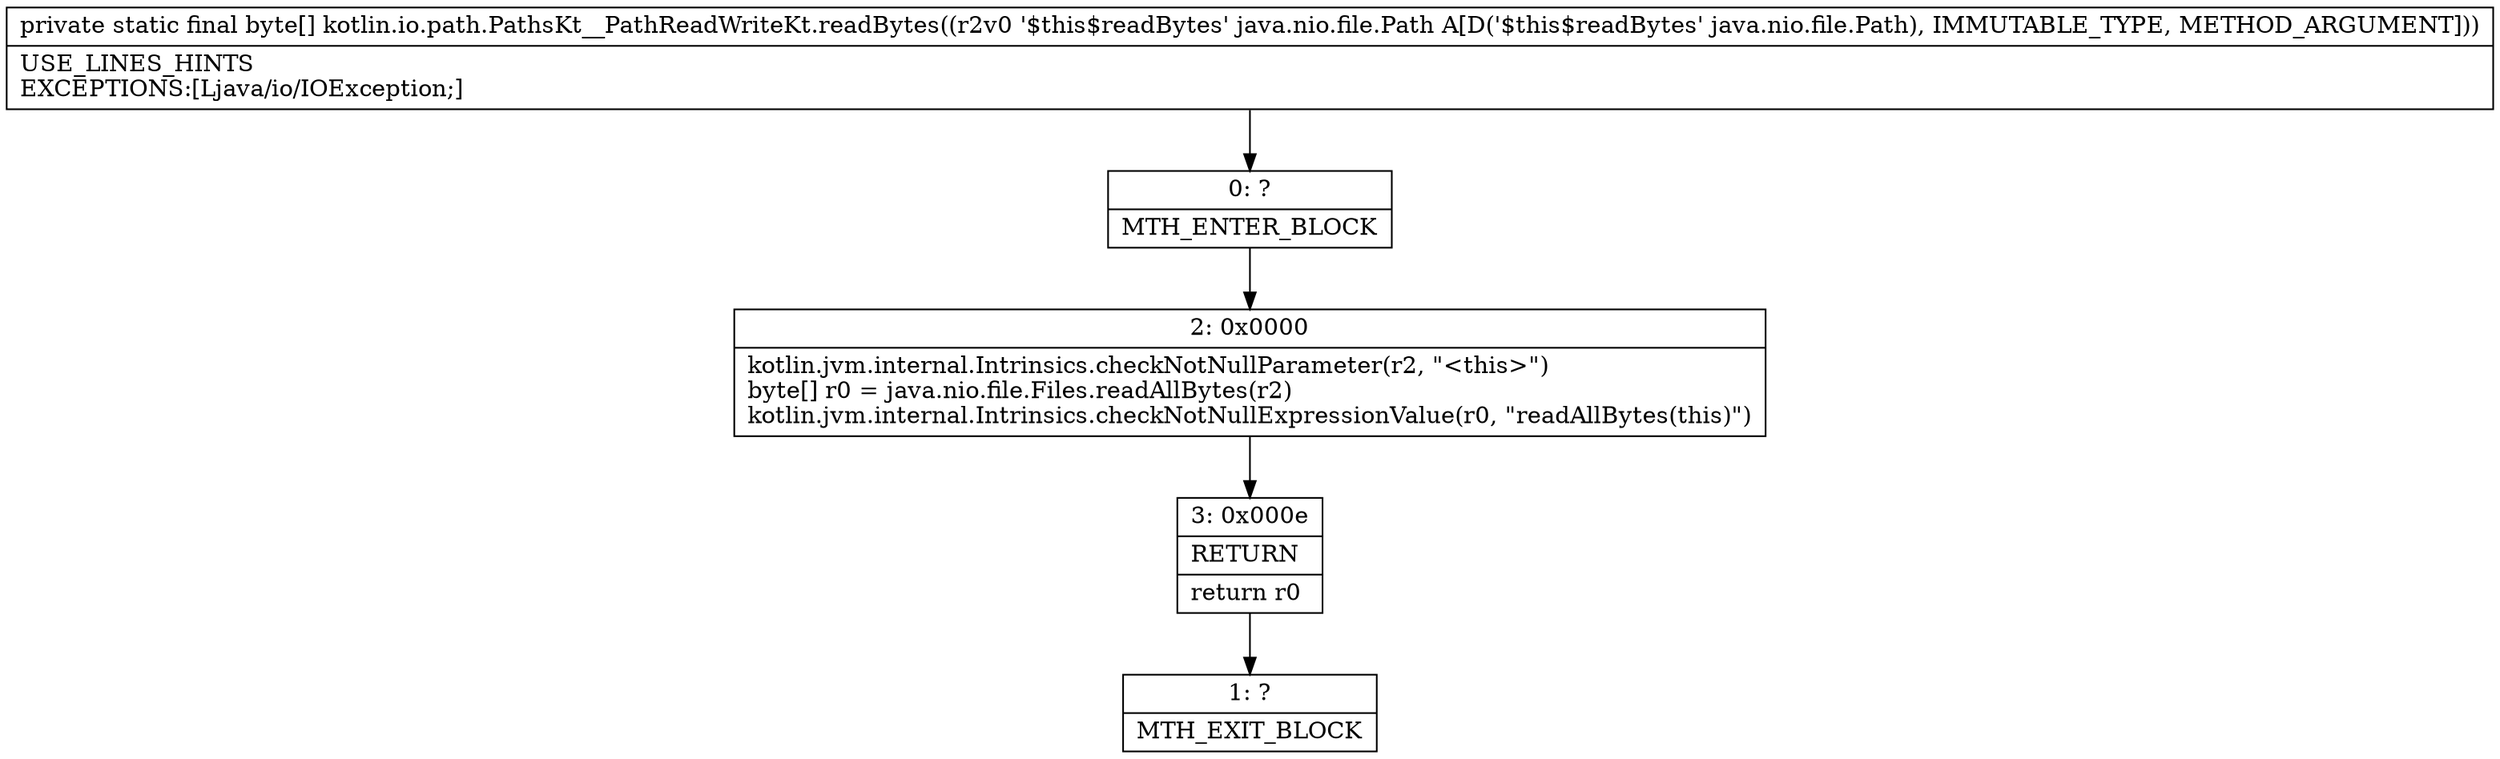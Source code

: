 digraph "CFG forkotlin.io.path.PathsKt__PathReadWriteKt.readBytes(Ljava\/nio\/file\/Path;)[B" {
Node_0 [shape=record,label="{0\:\ ?|MTH_ENTER_BLOCK\l}"];
Node_2 [shape=record,label="{2\:\ 0x0000|kotlin.jvm.internal.Intrinsics.checkNotNullParameter(r2, \"\<this\>\")\lbyte[] r0 = java.nio.file.Files.readAllBytes(r2)\lkotlin.jvm.internal.Intrinsics.checkNotNullExpressionValue(r0, \"readAllBytes(this)\")\l}"];
Node_3 [shape=record,label="{3\:\ 0x000e|RETURN\l|return r0\l}"];
Node_1 [shape=record,label="{1\:\ ?|MTH_EXIT_BLOCK\l}"];
MethodNode[shape=record,label="{private static final byte[] kotlin.io.path.PathsKt__PathReadWriteKt.readBytes((r2v0 '$this$readBytes' java.nio.file.Path A[D('$this$readBytes' java.nio.file.Path), IMMUTABLE_TYPE, METHOD_ARGUMENT]))  | USE_LINES_HINTS\lEXCEPTIONS:[Ljava\/io\/IOException;]\l}"];
MethodNode -> Node_0;Node_0 -> Node_2;
Node_2 -> Node_3;
Node_3 -> Node_1;
}

